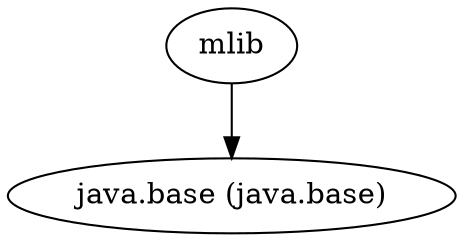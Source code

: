 digraph "summary" {
  "mlib"                                             -> "java.base (java.base)";
}
